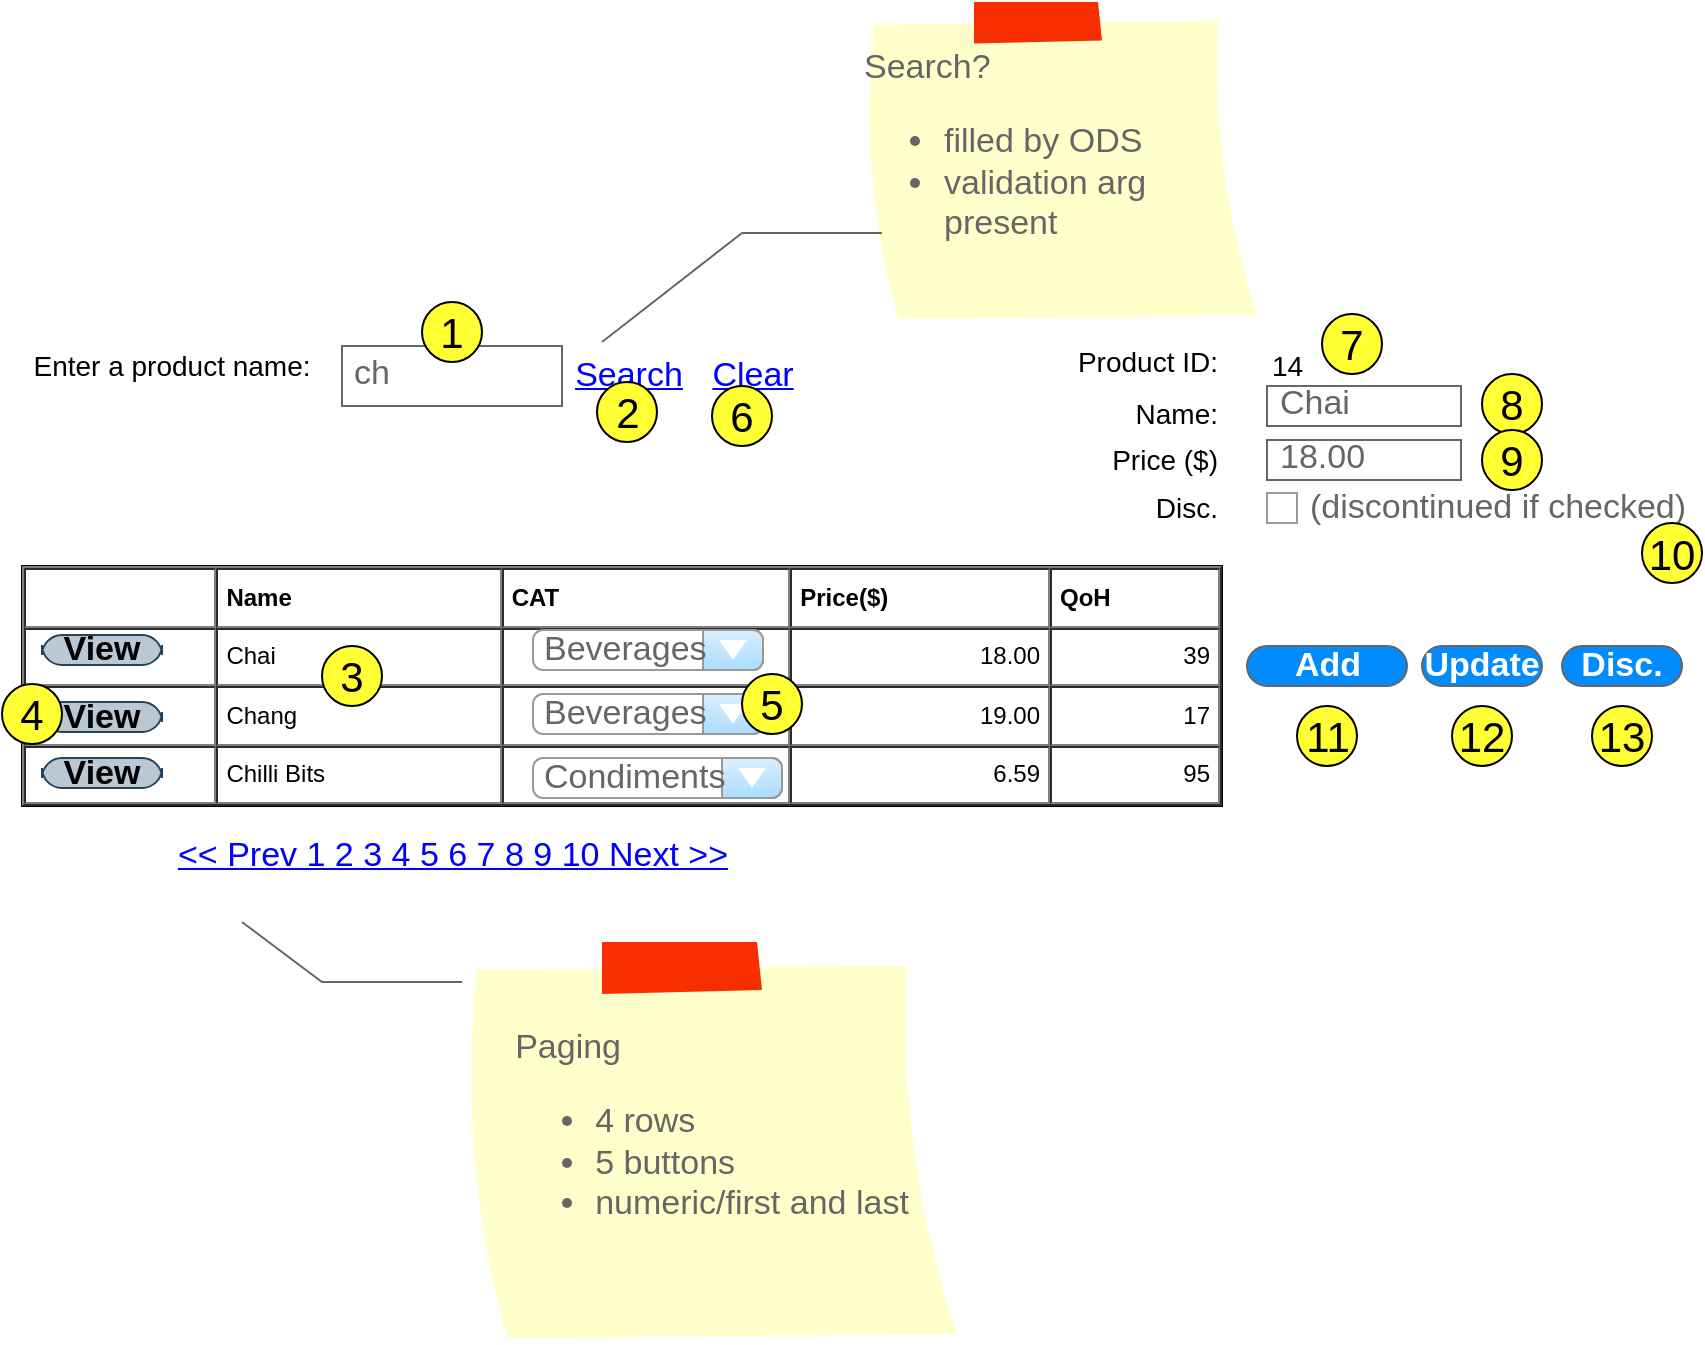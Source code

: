 <mxfile version="13.10.4" type="device"><diagram id="jmZloX9n-dPa5Fa6GQvm" name="Page-1"><mxGraphModel dx="2062" dy="1075" grid="1" gridSize="10" guides="1" tooltips="1" connect="1" arrows="1" fold="1" page="1" pageScale="1" pageWidth="850" pageHeight="1100" math="0" shadow="0"><root><mxCell id="0"/><mxCell id="1" parent="0"/><mxCell id="WwgoyCsjzgTkXib_8j3i-1" value="&lt;font style=&quot;font-size: 14px&quot;&gt;Enter a product name:&lt;/font&gt;" style="text;html=1;strokeColor=none;fillColor=none;align=center;verticalAlign=middle;whiteSpace=wrap;rounded=0;" vertex="1" parent="1"><mxGeometry x="10" y="192" width="150" height="20" as="geometry"/></mxCell><mxCell id="WwgoyCsjzgTkXib_8j3i-2" value="ch" style="strokeWidth=1;shadow=0;dashed=0;align=center;html=1;shape=mxgraph.mockup.text.textBox;fontColor=#666666;align=left;fontSize=17;spacingLeft=4;spacingTop=-3;strokeColor=#666666;mainText=" vertex="1" parent="1"><mxGeometry x="170" y="192" width="110" height="30" as="geometry"/></mxCell><mxCell id="WwgoyCsjzgTkXib_8j3i-3" value="Search" style="shape=rectangle;strokeColor=none;fillColor=none;linkText=;fontSize=17;fontColor=#0000ff;fontStyle=4;html=1;align=center;" vertex="1" parent="1"><mxGeometry x="280" y="192" width="65" height="30" as="geometry"/></mxCell><mxCell id="WwgoyCsjzgTkXib_8j3i-4" value="Clear" style="shape=rectangle;strokeColor=none;fillColor=none;linkText=;fontSize=17;fontColor=#0000ff;fontStyle=4;html=1;align=center;" vertex="1" parent="1"><mxGeometry x="340" y="192" width="70" height="30" as="geometry"/></mxCell><mxCell id="WwgoyCsjzgTkXib_8j3i-5" value="&lt;font style=&quot;font-size: 14px&quot;&gt;Product ID:&lt;/font&gt;" style="text;html=1;strokeColor=none;fillColor=none;align=right;verticalAlign=middle;whiteSpace=wrap;rounded=0;" vertex="1" parent="1"><mxGeometry x="460" y="190" width="150" height="20" as="geometry"/></mxCell><mxCell id="WwgoyCsjzgTkXib_8j3i-6" value="&lt;font style=&quot;font-size: 14px&quot;&gt;Name:&lt;/font&gt;" style="text;html=1;strokeColor=none;fillColor=none;align=right;verticalAlign=middle;whiteSpace=wrap;rounded=0;" vertex="1" parent="1"><mxGeometry x="460" y="216" width="150" height="20" as="geometry"/></mxCell><mxCell id="WwgoyCsjzgTkXib_8j3i-7" value="&lt;font style=&quot;font-size: 14px&quot;&gt;Price ($)&lt;/font&gt;" style="text;html=1;strokeColor=none;fillColor=none;align=right;verticalAlign=middle;whiteSpace=wrap;rounded=0;" vertex="1" parent="1"><mxGeometry x="460" y="239" width="150" height="20" as="geometry"/></mxCell><mxCell id="WwgoyCsjzgTkXib_8j3i-8" value="&lt;font style=&quot;font-size: 14px&quot;&gt;Disc.&lt;/font&gt;" style="text;html=1;strokeColor=none;fillColor=none;align=right;verticalAlign=middle;whiteSpace=wrap;rounded=0;" vertex="1" parent="1"><mxGeometry x="460" y="263" width="150" height="20" as="geometry"/></mxCell><mxCell id="WwgoyCsjzgTkXib_8j3i-9" value="&lt;font style=&quot;font-size: 14px&quot;&gt;14&lt;/font&gt;" style="text;html=1;strokeColor=none;fillColor=none;align=left;verticalAlign=middle;whiteSpace=wrap;rounded=0;" vertex="1" parent="1"><mxGeometry x="632.5" y="192" width="70" height="20" as="geometry"/></mxCell><mxCell id="WwgoyCsjzgTkXib_8j3i-14" value="(discontinued if checked)" style="strokeWidth=1;shadow=0;dashed=0;align=center;html=1;shape=mxgraph.mockup.forms.rrect;rSize=0;strokeColor=#999999;align=left;spacingLeft=4;fontSize=17;fontColor=#666666;labelPosition=right;sketch=0;" vertex="1" parent="1"><mxGeometry x="632.5" y="265.5" width="15" height="15" as="geometry"/></mxCell><mxCell id="WwgoyCsjzgTkXib_8j3i-16" value="&lt;table cellpadding=&quot;4&quot; cellspacing=&quot;0&quot; border=&quot;1&quot; style=&quot;font-size: 1em ; width: 100% ; height: 100%&quot;&gt;&lt;tbody&gt;&lt;tr&gt;&lt;th&gt;&lt;br&gt;&lt;/th&gt;&lt;th&gt;Name&lt;/th&gt;&lt;td&gt;&lt;b&gt;CAT&lt;/b&gt;&lt;/td&gt;&lt;td&gt;&lt;b&gt;Price($)&lt;/b&gt;&lt;/td&gt;&lt;td&gt;&lt;b&gt;QoH&lt;/b&gt;&lt;/td&gt;&lt;/tr&gt;&lt;tr&gt;&lt;td&gt;&amp;nbsp; &amp;nbsp; &amp;nbsp; &amp;nbsp; &amp;nbsp;&lt;/td&gt;&lt;td&gt;Chai&lt;/td&gt;&lt;td&gt;&amp;nbsp; &amp;nbsp; &amp;nbsp; &amp;nbsp; &amp;nbsp; &amp;nbsp; &amp;nbsp; &amp;nbsp;&lt;/td&gt;&lt;td style=&quot;text-align: right&quot;&gt;18.00&lt;/td&gt;&lt;td style=&quot;text-align: right&quot;&gt;39&lt;/td&gt;&lt;/tr&gt;&lt;tr&gt;&lt;td&gt;&lt;br&gt;&lt;/td&gt;&lt;td&gt;Chang&lt;/td&gt;&lt;td&gt;&lt;br&gt;&lt;/td&gt;&lt;td style=&quot;text-align: right&quot;&gt;19.00&lt;/td&gt;&lt;td style=&quot;text-align: right&quot;&gt;17&lt;/td&gt;&lt;/tr&gt;&lt;tr&gt;&lt;td&gt;&lt;br&gt;&lt;/td&gt;&lt;td&gt;Chilli Bits&lt;/td&gt;&lt;td&gt;&lt;br&gt;&lt;/td&gt;&lt;td style=&quot;text-align: right&quot;&gt;6.59&lt;/td&gt;&lt;td style=&quot;text-align: right&quot;&gt;95&lt;/td&gt;&lt;/tr&gt;&lt;/tbody&gt;&lt;/table&gt; " style="verticalAlign=top;align=left;overflow=fill;fontSize=12;fontFamily=Helvetica;html=1" vertex="1" parent="1"><mxGeometry x="10" y="302" width="600" height="120" as="geometry"/></mxCell><mxCell id="WwgoyCsjzgTkXib_8j3i-17" value="View" style="strokeWidth=1;shadow=0;dashed=0;align=center;html=1;shape=mxgraph.mockup.buttons.button;mainText=;buttonStyle=round;fontSize=17;fontStyle=1;whiteSpace=wrap;fillColor=#bac8d3;strokeColor=#23445d;" vertex="1" parent="1"><mxGeometry x="20" y="336.5" width="60" height="15" as="geometry"/></mxCell><mxCell id="WwgoyCsjzgTkXib_8j3i-18" value="View" style="strokeWidth=1;shadow=0;dashed=0;align=center;html=1;shape=mxgraph.mockup.buttons.button;mainText=;buttonStyle=round;fontSize=17;fontStyle=1;whiteSpace=wrap;fillColor=#bac8d3;strokeColor=#23445d;" vertex="1" parent="1"><mxGeometry x="20" y="370" width="60" height="15" as="geometry"/></mxCell><mxCell id="WwgoyCsjzgTkXib_8j3i-27" value="Beverages" style="strokeWidth=1;shadow=0;dashed=0;align=center;html=1;shape=mxgraph.mockup.forms.comboBox;strokeColor=#999999;fillColor=#ddeeff;align=left;fillColor2=#aaddff;mainText=;fontColor=#666666;fontSize=17;spacingLeft=3;" vertex="1" parent="1"><mxGeometry x="265.5" y="334" width="115" height="20" as="geometry"/></mxCell><mxCell id="WwgoyCsjzgTkXib_8j3i-29" value="Beverages" style="strokeWidth=1;shadow=0;dashed=0;align=center;html=1;shape=mxgraph.mockup.forms.comboBox;strokeColor=#999999;fillColor=#ddeeff;align=left;fillColor2=#aaddff;mainText=;fontColor=#666666;fontSize=17;spacingLeft=3;" vertex="1" parent="1"><mxGeometry x="265.5" y="366" width="115" height="20" as="geometry"/></mxCell><mxCell id="WwgoyCsjzgTkXib_8j3i-30" value="Condiments" style="strokeWidth=1;shadow=0;dashed=0;align=center;html=1;shape=mxgraph.mockup.forms.comboBox;strokeColor=#999999;fillColor=#ddeeff;align=left;fillColor2=#aaddff;mainText=;fontColor=#666666;fontSize=17;spacingLeft=3;" vertex="1" parent="1"><mxGeometry x="265.5" y="398" width="124.5" height="20" as="geometry"/></mxCell><mxCell id="WwgoyCsjzgTkXib_8j3i-31" value="View" style="strokeWidth=1;shadow=0;dashed=0;align=center;html=1;shape=mxgraph.mockup.buttons.button;mainText=;buttonStyle=round;fontSize=17;fontStyle=1;whiteSpace=wrap;fillColor=#bac8d3;strokeColor=#23445d;" vertex="1" parent="1"><mxGeometry x="20" y="398" width="60" height="15" as="geometry"/></mxCell><mxCell id="WwgoyCsjzgTkXib_8j3i-33" value="&lt;&lt; Prev 1 2 3 4 5 6 7 8 9 10 Next &gt;&gt;" style="strokeWidth=1;shadow=0;dashed=0;align=center;html=1;shape=mxgraph.mockup.navigation.pagination;linkText=;fontSize=17;fontColor=#0000ff;fontStyle=4;" vertex="1" parent="1"><mxGeometry x="50" y="432" width="350" height="30" as="geometry"/></mxCell><mxCell id="WwgoyCsjzgTkXib_8j3i-34" value="Add" style="strokeWidth=1;shadow=0;dashed=0;align=center;html=1;shape=mxgraph.mockup.buttons.button;strokeColor=#666666;fontColor=#ffffff;mainText=;buttonStyle=round;fontSize=17;fontStyle=1;fillColor=#008cff;whiteSpace=wrap;" vertex="1" parent="1"><mxGeometry x="622.5" y="342" width="80" height="20" as="geometry"/></mxCell><mxCell id="WwgoyCsjzgTkXib_8j3i-35" value="Update" style="strokeWidth=1;shadow=0;dashed=0;align=center;html=1;shape=mxgraph.mockup.buttons.button;strokeColor=#666666;fontColor=#ffffff;mainText=;buttonStyle=round;fontSize=17;fontStyle=1;fillColor=#008cff;whiteSpace=wrap;" vertex="1" parent="1"><mxGeometry x="710" y="342" width="60" height="20" as="geometry"/></mxCell><mxCell id="WwgoyCsjzgTkXib_8j3i-36" value="Disc." style="strokeWidth=1;shadow=0;dashed=0;align=center;html=1;shape=mxgraph.mockup.buttons.button;strokeColor=#666666;fontColor=#ffffff;mainText=;buttonStyle=round;fontSize=17;fontStyle=1;fillColor=#008cff;whiteSpace=wrap;" vertex="1" parent="1"><mxGeometry x="780" y="342" width="60" height="20" as="geometry"/></mxCell><mxCell id="WwgoyCsjzgTkXib_8j3i-38" value="Chai" style="strokeWidth=1;shadow=0;dashed=0;align=center;html=1;shape=mxgraph.mockup.text.textBox;fontColor=#666666;align=left;fontSize=17;spacingLeft=4;spacingTop=-3;strokeColor=#666666;mainText=" vertex="1" parent="1"><mxGeometry x="632.5" y="212" width="97" height="20" as="geometry"/></mxCell><mxCell id="WwgoyCsjzgTkXib_8j3i-39" value="18.00" style="strokeWidth=1;shadow=0;dashed=0;align=center;html=1;shape=mxgraph.mockup.text.textBox;fontColor=#666666;align=left;fontSize=17;spacingLeft=4;spacingTop=-3;strokeColor=#666666;mainText=" vertex="1" parent="1"><mxGeometry x="632.5" y="239" width="97" height="20" as="geometry"/></mxCell><mxCell id="WwgoyCsjzgTkXib_8j3i-40" value="&lt;div style=&quot;text-align: left&quot;&gt;&lt;span&gt;Search?&lt;/span&gt;&lt;/div&gt;&lt;ul&gt;&lt;li style=&quot;text-align: left&quot;&gt;filled by ODS&lt;/li&gt;&lt;li style=&quot;text-align: left&quot;&gt;&lt;span&gt;validation arg present&lt;/span&gt;&lt;/li&gt;&lt;/ul&gt;" style="strokeWidth=1;shadow=0;dashed=0;align=center;html=1;shape=mxgraph.mockup.text.stickyNote2;fontColor=#666666;mainText=;fontSize=17;whiteSpace=wrap;fillColor=#ffffcc;strokeColor=#F62E00;sketch=0;" vertex="1" parent="1"><mxGeometry x="430" y="20" width="200" height="160" as="geometry"/></mxCell><mxCell id="WwgoyCsjzgTkXib_8j3i-41" value="" style="strokeWidth=1;shadow=0;dashed=0;align=center;html=1;shape=mxgraph.mockup.text.callout;linkText=;textSize=17;textColor=#666666;callDir=NE;callStyle=line;fontSize=17;fontColor=#666666;align=right;verticalAlign=top;strokeColor=#666666;sketch=0;fillColor=#ffffff;gradientColor=none;" vertex="1" parent="1"><mxGeometry x="300" y="110" width="140" height="80" as="geometry"/></mxCell><mxCell id="WwgoyCsjzgTkXib_8j3i-42" value="&lt;div style=&quot;text-align: left&quot;&gt;&lt;span&gt;Paging&lt;/span&gt;&lt;/div&gt;&lt;ul&gt;&lt;li style=&quot;text-align: left&quot;&gt;4 rows&lt;/li&gt;&lt;li style=&quot;text-align: left&quot;&gt;5 buttons&lt;/li&gt;&lt;li style=&quot;text-align: left&quot;&gt;numeric/first and last&lt;/li&gt;&lt;/ul&gt;" style="strokeWidth=1;shadow=0;dashed=0;align=center;html=1;shape=mxgraph.mockup.text.stickyNote2;fontColor=#666666;mainText=;fontSize=17;whiteSpace=wrap;fillColor=#ffffcc;strokeColor=#F62E00;sketch=0;" vertex="1" parent="1"><mxGeometry x="230" y="490" width="250" height="200" as="geometry"/></mxCell><mxCell id="WwgoyCsjzgTkXib_8j3i-43" value="" style="strokeWidth=1;shadow=0;dashed=0;align=center;html=1;shape=mxgraph.mockup.text.callout;linkText=;textSize=17;textColor=#666666;callDir=SE;callStyle=line;fontSize=17;fontColor=#666666;align=right;verticalAlign=bottom;strokeColor=#666666;sketch=0;fillColor=#ffffff;gradientColor=none;" vertex="1" parent="1"><mxGeometry x="120" y="480" width="110" height="30" as="geometry"/></mxCell><mxCell id="WwgoyCsjzgTkXib_8j3i-46" value="5" style="text;html=1;align=center;verticalAlign=middle;whiteSpace=wrap;rounded=1;shadow=0;sketch=0;fillColor=#FFFF33;fontSize=21;strokeColor=#000000;arcSize=50;" vertex="1" parent="1"><mxGeometry x="370" y="356" width="30" height="30" as="geometry"/></mxCell><mxCell id="WwgoyCsjzgTkXib_8j3i-48" value="6" style="text;html=1;align=center;verticalAlign=middle;whiteSpace=wrap;rounded=1;shadow=0;sketch=0;fillColor=#FFFF33;fontSize=21;strokeColor=#000000;arcSize=50;" vertex="1" parent="1"><mxGeometry x="355" y="212" width="30" height="30" as="geometry"/></mxCell><mxCell id="WwgoyCsjzgTkXib_8j3i-49" value="4" style="text;html=1;align=center;verticalAlign=middle;whiteSpace=wrap;rounded=1;shadow=0;sketch=0;fillColor=#FFFF33;fontSize=21;strokeColor=#000000;arcSize=50;" vertex="1" parent="1"><mxGeometry y="361" width="30" height="30" as="geometry"/></mxCell><mxCell id="WwgoyCsjzgTkXib_8j3i-50" value="7" style="text;html=1;align=center;verticalAlign=middle;whiteSpace=wrap;rounded=1;shadow=0;sketch=0;fillColor=#FFFF33;fontSize=21;strokeColor=#000000;arcSize=50;" vertex="1" parent="1"><mxGeometry x="660" y="176" width="30" height="30" as="geometry"/></mxCell><mxCell id="WwgoyCsjzgTkXib_8j3i-51" value="8" style="text;html=1;align=center;verticalAlign=middle;whiteSpace=wrap;rounded=1;shadow=0;sketch=0;fillColor=#FFFF33;fontSize=21;strokeColor=#000000;arcSize=50;" vertex="1" parent="1"><mxGeometry x="740" y="206" width="30" height="30" as="geometry"/></mxCell><mxCell id="WwgoyCsjzgTkXib_8j3i-52" value="1" style="text;html=1;align=center;verticalAlign=middle;whiteSpace=wrap;rounded=1;shadow=0;sketch=0;fillColor=#FFFF33;fontSize=21;strokeColor=#000000;arcSize=50;" vertex="1" parent="1"><mxGeometry x="210" y="170" width="30" height="30" as="geometry"/></mxCell><mxCell id="WwgoyCsjzgTkXib_8j3i-53" value="13" style="text;html=1;align=center;verticalAlign=middle;whiteSpace=wrap;rounded=1;shadow=0;sketch=0;fillColor=#FFFF33;fontSize=21;strokeColor=#000000;arcSize=50;" vertex="1" parent="1"><mxGeometry x="795" y="372" width="30" height="30" as="geometry"/></mxCell><mxCell id="WwgoyCsjzgTkXib_8j3i-54" value="2" style="text;html=1;align=center;verticalAlign=middle;whiteSpace=wrap;rounded=1;shadow=0;sketch=0;fillColor=#FFFF33;fontSize=21;strokeColor=#000000;arcSize=50;" vertex="1" parent="1"><mxGeometry x="297.5" y="210" width="30" height="30" as="geometry"/></mxCell><mxCell id="WwgoyCsjzgTkXib_8j3i-55" value="3" style="text;html=1;align=center;verticalAlign=middle;whiteSpace=wrap;rounded=1;shadow=0;sketch=0;fillColor=#FFFF33;fontSize=21;strokeColor=#000000;arcSize=50;" vertex="1" parent="1"><mxGeometry x="160" y="342" width="30" height="30" as="geometry"/></mxCell><mxCell id="WwgoyCsjzgTkXib_8j3i-59" value="12" style="text;html=1;align=center;verticalAlign=middle;whiteSpace=wrap;rounded=1;shadow=0;sketch=0;fillColor=#FFFF33;fontSize=21;strokeColor=#000000;arcSize=50;" vertex="1" parent="1"><mxGeometry x="725" y="372" width="30" height="30" as="geometry"/></mxCell><mxCell id="WwgoyCsjzgTkXib_8j3i-60" value="11" style="text;html=1;align=center;verticalAlign=middle;whiteSpace=wrap;rounded=1;shadow=0;sketch=0;fillColor=#FFFF33;fontSize=21;strokeColor=#000000;arcSize=50;" vertex="1" parent="1"><mxGeometry x="647.5" y="372" width="30" height="30" as="geometry"/></mxCell><mxCell id="WwgoyCsjzgTkXib_8j3i-61" value="10" style="text;html=1;align=center;verticalAlign=middle;whiteSpace=wrap;rounded=1;shadow=0;sketch=0;fillColor=#FFFF33;fontSize=21;strokeColor=#000000;arcSize=50;" vertex="1" parent="1"><mxGeometry x="820" y="280.5" width="30" height="30" as="geometry"/></mxCell><mxCell id="WwgoyCsjzgTkXib_8j3i-62" value="9" style="text;html=1;align=center;verticalAlign=middle;whiteSpace=wrap;rounded=1;shadow=0;sketch=0;fillColor=#FFFF33;fontSize=21;strokeColor=#000000;arcSize=50;" vertex="1" parent="1"><mxGeometry x="740" y="234" width="30" height="30" as="geometry"/></mxCell></root></mxGraphModel></diagram></mxfile>